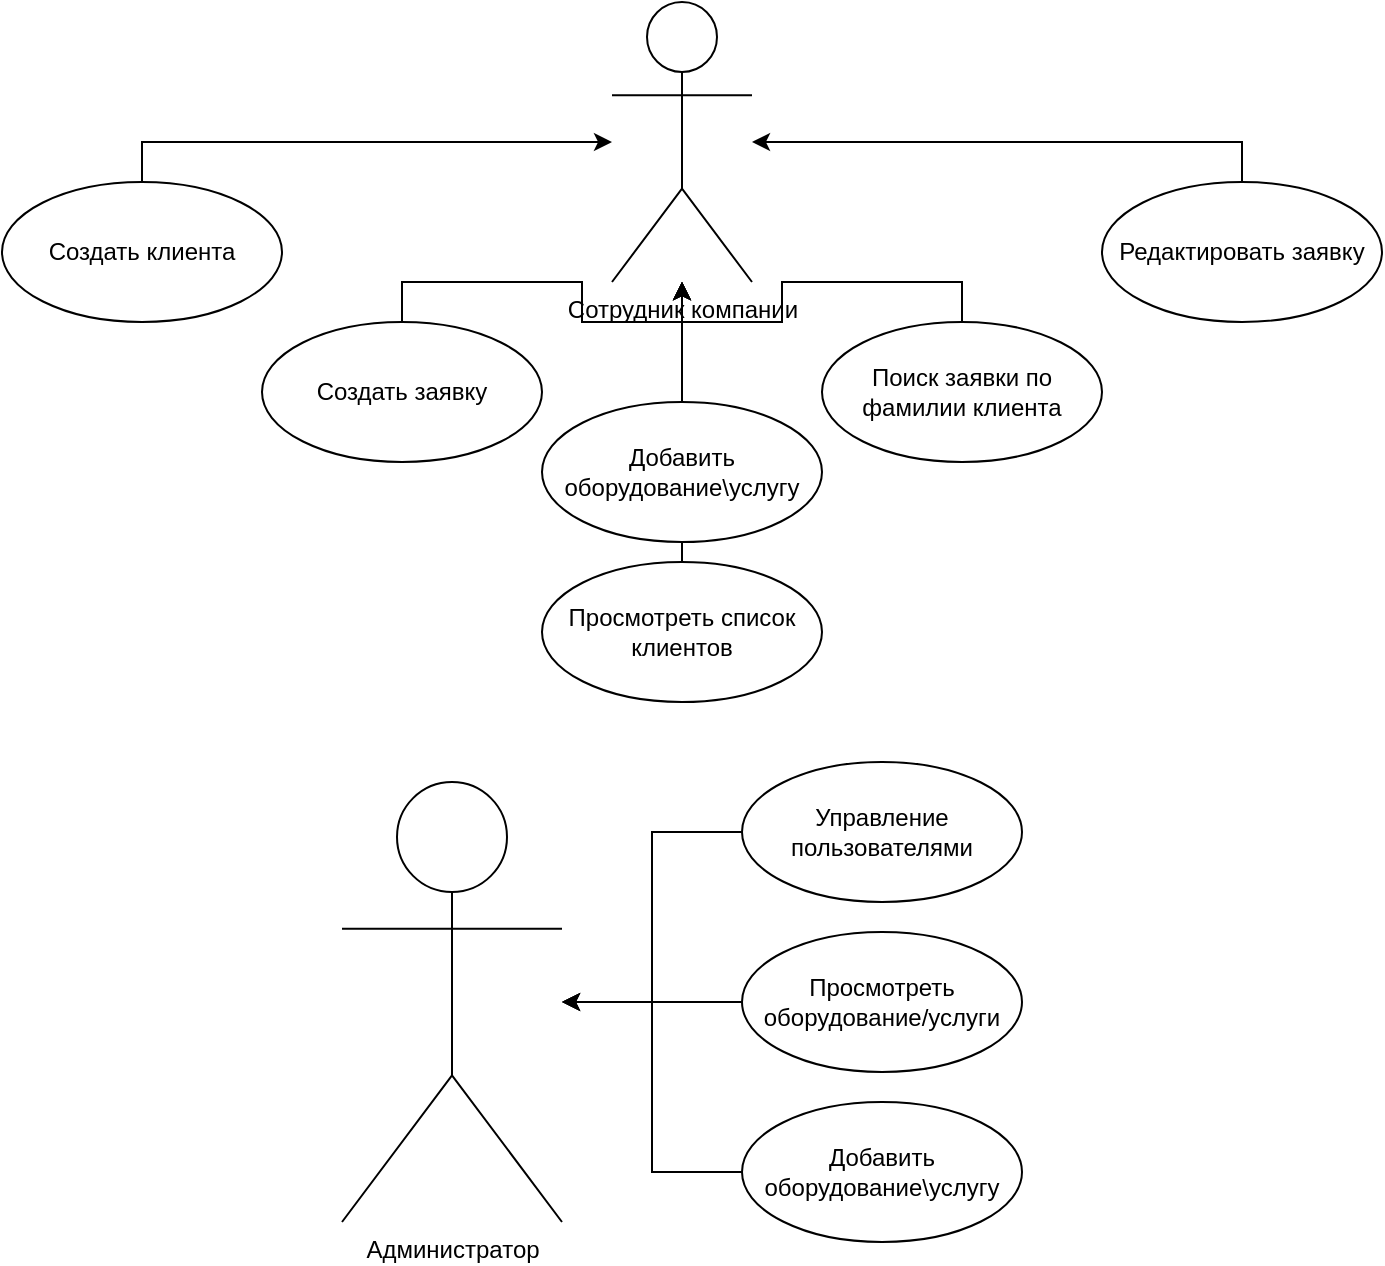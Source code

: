 <mxfile version="25.0.1">
  <diagram name="Страница — 1" id="PVugiQpbwFdGh3HvbZJp">
    <mxGraphModel dx="1386" dy="783" grid="1" gridSize="10" guides="1" tooltips="1" connect="1" arrows="1" fold="1" page="1" pageScale="1" pageWidth="827" pageHeight="1169" math="0" shadow="0">
      <root>
        <mxCell id="0" />
        <mxCell id="1" parent="0" />
        <mxCell id="kyWfykQ2zABLwTMB3iNx-1" value="Сотрудник компании" style="shape=umlActor;verticalLabelPosition=bottom;verticalAlign=top;html=1;outlineConnect=0;" vertex="1" parent="1">
          <mxGeometry x="445" y="60" width="70" height="140" as="geometry" />
        </mxCell>
        <mxCell id="kyWfykQ2zABLwTMB3iNx-2" value="Администратор" style="shape=umlActor;verticalLabelPosition=bottom;verticalAlign=top;html=1;outlineConnect=0;" vertex="1" parent="1">
          <mxGeometry x="310" y="450" width="110" height="220" as="geometry" />
        </mxCell>
        <mxCell id="kyWfykQ2zABLwTMB3iNx-45" style="edgeStyle=orthogonalEdgeStyle;rounded=0;orthogonalLoop=1;jettySize=auto;html=1;exitX=0.5;exitY=0;exitDx=0;exitDy=0;" edge="1" parent="1" source="kyWfykQ2zABLwTMB3iNx-5" target="kyWfykQ2zABLwTMB3iNx-1">
          <mxGeometry relative="1" as="geometry" />
        </mxCell>
        <mxCell id="kyWfykQ2zABLwTMB3iNx-46" style="edgeStyle=orthogonalEdgeStyle;rounded=0;orthogonalLoop=1;jettySize=auto;html=1;exitX=0.5;exitY=0;exitDx=0;exitDy=0;" edge="1" parent="1" source="kyWfykQ2zABLwTMB3iNx-6" target="kyWfykQ2zABLwTMB3iNx-1">
          <mxGeometry relative="1" as="geometry" />
        </mxCell>
        <mxCell id="kyWfykQ2zABLwTMB3iNx-6" value="Создать клиента" style="ellipse;whiteSpace=wrap;html=1;" vertex="1" parent="1">
          <mxGeometry x="140" y="150" width="140" height="70" as="geometry" />
        </mxCell>
        <mxCell id="kyWfykQ2zABLwTMB3iNx-52" style="edgeStyle=orthogonalEdgeStyle;rounded=0;orthogonalLoop=1;jettySize=auto;html=1;exitX=0.5;exitY=0;exitDx=0;exitDy=0;" edge="1" parent="1" source="kyWfykQ2zABLwTMB3iNx-7" target="kyWfykQ2zABLwTMB3iNx-1">
          <mxGeometry relative="1" as="geometry" />
        </mxCell>
        <mxCell id="kyWfykQ2zABLwTMB3iNx-7" value="Просмотреть список клиентов" style="ellipse;whiteSpace=wrap;html=1;" vertex="1" parent="1">
          <mxGeometry x="410" y="340" width="140" height="70" as="geometry" />
        </mxCell>
        <mxCell id="kyWfykQ2zABLwTMB3iNx-47" style="edgeStyle=orthogonalEdgeStyle;rounded=0;orthogonalLoop=1;jettySize=auto;html=1;exitX=0.5;exitY=0;exitDx=0;exitDy=0;" edge="1" parent="1" source="kyWfykQ2zABLwTMB3iNx-8" target="kyWfykQ2zABLwTMB3iNx-1">
          <mxGeometry relative="1" as="geometry" />
        </mxCell>
        <mxCell id="kyWfykQ2zABLwTMB3iNx-8" value="Редактировать заявку" style="ellipse;whiteSpace=wrap;html=1;" vertex="1" parent="1">
          <mxGeometry x="690" y="150" width="140" height="70" as="geometry" />
        </mxCell>
        <mxCell id="kyWfykQ2zABLwTMB3iNx-51" style="edgeStyle=orthogonalEdgeStyle;rounded=0;orthogonalLoop=1;jettySize=auto;html=1;exitX=0.5;exitY=0;exitDx=0;exitDy=0;" edge="1" parent="1" source="kyWfykQ2zABLwTMB3iNx-5" target="kyWfykQ2zABLwTMB3iNx-1">
          <mxGeometry relative="1" as="geometry" />
        </mxCell>
        <mxCell id="kyWfykQ2zABLwTMB3iNx-55" style="edgeStyle=orthogonalEdgeStyle;rounded=0;orthogonalLoop=1;jettySize=auto;html=1;exitX=0.5;exitY=0;exitDx=0;exitDy=0;" edge="1" parent="1" source="kyWfykQ2zABLwTMB3iNx-9" target="kyWfykQ2zABLwTMB3iNx-1">
          <mxGeometry relative="1" as="geometry" />
        </mxCell>
        <mxCell id="kyWfykQ2zABLwTMB3iNx-53" style="edgeStyle=orthogonalEdgeStyle;rounded=0;orthogonalLoop=1;jettySize=auto;html=1;exitX=0.5;exitY=0;exitDx=0;exitDy=0;" edge="1" parent="1" source="kyWfykQ2zABLwTMB3iNx-9" target="kyWfykQ2zABLwTMB3iNx-1">
          <mxGeometry relative="1" as="geometry" />
        </mxCell>
        <mxCell id="kyWfykQ2zABLwTMB3iNx-57" style="edgeStyle=orthogonalEdgeStyle;rounded=0;orthogonalLoop=1;jettySize=auto;html=1;exitX=0.5;exitY=0;exitDx=0;exitDy=0;" edge="1" parent="1" source="kyWfykQ2zABLwTMB3iNx-10" target="kyWfykQ2zABLwTMB3iNx-1">
          <mxGeometry relative="1" as="geometry" />
        </mxCell>
        <mxCell id="kyWfykQ2zABLwTMB3iNx-10" value="Поиск заявки по фамилии клиента" style="ellipse;whiteSpace=wrap;html=1;" vertex="1" parent="1">
          <mxGeometry x="550" y="220" width="140" height="70" as="geometry" />
        </mxCell>
        <mxCell id="kyWfykQ2zABLwTMB3iNx-58" style="edgeStyle=orthogonalEdgeStyle;rounded=0;orthogonalLoop=1;jettySize=auto;html=1;exitX=0;exitY=0.5;exitDx=0;exitDy=0;" edge="1" parent="1" source="kyWfykQ2zABLwTMB3iNx-13" target="kyWfykQ2zABLwTMB3iNx-2">
          <mxGeometry relative="1" as="geometry" />
        </mxCell>
        <mxCell id="kyWfykQ2zABLwTMB3iNx-13" value="Просмотреть оборудование/услуги" style="ellipse;whiteSpace=wrap;html=1;" vertex="1" parent="1">
          <mxGeometry x="510" y="525" width="140" height="70" as="geometry" />
        </mxCell>
        <mxCell id="kyWfykQ2zABLwTMB3iNx-59" value="" style="edgeStyle=orthogonalEdgeStyle;rounded=0;orthogonalLoop=1;jettySize=auto;html=1;" edge="1" parent="1" source="kyWfykQ2zABLwTMB3iNx-14" target="kyWfykQ2zABLwTMB3iNx-2">
          <mxGeometry relative="1" as="geometry" />
        </mxCell>
        <mxCell id="kyWfykQ2zABLwTMB3iNx-14" value="Добавить оборудование\услугу" style="ellipse;whiteSpace=wrap;html=1;" vertex="1" parent="1">
          <mxGeometry x="510" y="610" width="140" height="70" as="geometry" />
        </mxCell>
        <mxCell id="kyWfykQ2zABLwTMB3iNx-61" style="edgeStyle=orthogonalEdgeStyle;rounded=0;orthogonalLoop=1;jettySize=auto;html=1;exitX=0;exitY=0.5;exitDx=0;exitDy=0;" edge="1" parent="1" source="kyWfykQ2zABLwTMB3iNx-15" target="kyWfykQ2zABLwTMB3iNx-2">
          <mxGeometry relative="1" as="geometry">
            <Array as="points">
              <mxPoint x="465" y="475" />
              <mxPoint x="465" y="560" />
            </Array>
          </mxGeometry>
        </mxCell>
        <mxCell id="kyWfykQ2zABLwTMB3iNx-15" value="Управление пользователями" style="ellipse;whiteSpace=wrap;html=1;" vertex="1" parent="1">
          <mxGeometry x="510" y="440" width="140" height="70" as="geometry" />
        </mxCell>
        <mxCell id="kyWfykQ2zABLwTMB3iNx-5" value="Создать заявку" style="ellipse;whiteSpace=wrap;html=1;" vertex="1" parent="1">
          <mxGeometry x="270" y="220" width="140" height="70" as="geometry" />
        </mxCell>
        <mxCell id="kyWfykQ2zABLwTMB3iNx-9" value="Добавить оборудование\услугу" style="ellipse;whiteSpace=wrap;html=1;" vertex="1" parent="1">
          <mxGeometry x="410" y="260" width="140" height="70" as="geometry" />
        </mxCell>
      </root>
    </mxGraphModel>
  </diagram>
</mxfile>
